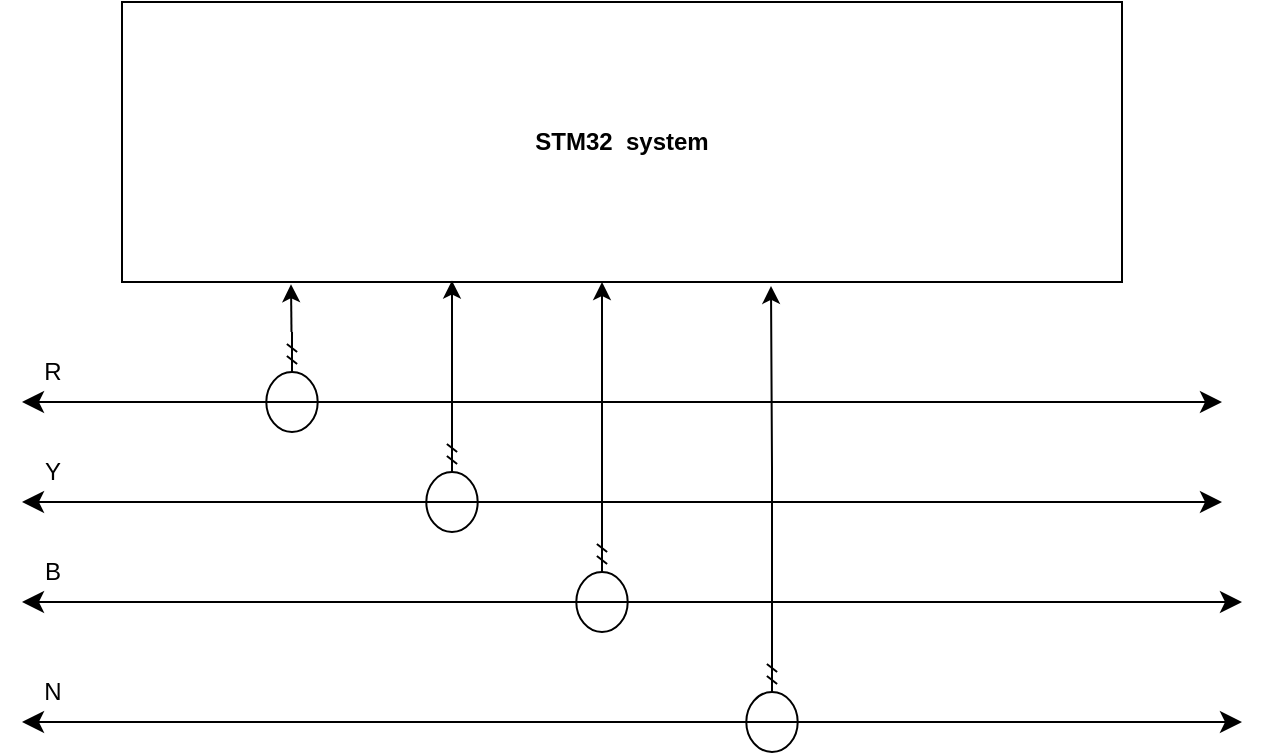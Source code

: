 <mxfile version="20.8.16" type="device"><diagram name="Page-1" id="r_96WsfXEmJ7DgNZo_q1"><mxGraphModel dx="694" dy="548" grid="1" gridSize="10" guides="1" tooltips="1" connect="1" arrows="1" fold="1" page="1" pageScale="1" pageWidth="850" pageHeight="1100" math="0" shadow="0"><root><mxCell id="0"/><mxCell id="1" parent="0"/><mxCell id="SMnmHHCTwKel2vANXPW8-1" value="&lt;b&gt;STM32&amp;nbsp; system&lt;/b&gt;" style="whiteSpace=wrap;html=1;" vertex="1" parent="1"><mxGeometry x="160" y="80" width="500" height="140" as="geometry"/></mxCell><mxCell id="SMnmHHCTwKel2vANXPW8-2" value="" style="pointerEvents=1;verticalLabelPosition=bottom;shadow=0;dashed=0;align=center;html=1;verticalAlign=top;shape=mxgraph.electrical.inductors.current_transformer_2;rotation=-90;" vertex="1" parent="1"><mxGeometry x="220" y="240" width="50" height="60" as="geometry"/></mxCell><mxCell id="SMnmHHCTwKel2vANXPW8-13" style="edgeStyle=orthogonalEdgeStyle;rounded=0;orthogonalLoop=1;jettySize=auto;html=1;entryX=0.33;entryY=0.995;entryDx=0;entryDy=0;entryPerimeter=0;" edge="1" parent="1" source="SMnmHHCTwKel2vANXPW8-3" target="SMnmHHCTwKel2vANXPW8-1"><mxGeometry relative="1" as="geometry"/></mxCell><mxCell id="SMnmHHCTwKel2vANXPW8-3" value="" style="pointerEvents=1;verticalLabelPosition=bottom;shadow=0;dashed=0;align=center;html=1;verticalAlign=top;shape=mxgraph.electrical.inductors.current_transformer_2;rotation=-90;" vertex="1" parent="1"><mxGeometry x="300" y="290" width="50" height="60" as="geometry"/></mxCell><mxCell id="SMnmHHCTwKel2vANXPW8-12" style="edgeStyle=orthogonalEdgeStyle;rounded=0;orthogonalLoop=1;jettySize=auto;html=1;entryX=0.48;entryY=1;entryDx=0;entryDy=0;entryPerimeter=0;" edge="1" parent="1" source="SMnmHHCTwKel2vANXPW8-4" target="SMnmHHCTwKel2vANXPW8-1"><mxGeometry relative="1" as="geometry"/></mxCell><mxCell id="SMnmHHCTwKel2vANXPW8-4" value="" style="pointerEvents=1;verticalLabelPosition=bottom;shadow=0;dashed=0;align=center;html=1;verticalAlign=top;shape=mxgraph.electrical.inductors.current_transformer_2;rotation=-90;" vertex="1" parent="1"><mxGeometry x="375" y="340" width="50" height="60" as="geometry"/></mxCell><mxCell id="SMnmHHCTwKel2vANXPW8-6" value="" style="edgeStyle=none;orthogonalLoop=1;jettySize=auto;html=1;endArrow=classic;startArrow=classic;endSize=8;startSize=8;rounded=0;" edge="1" parent="1"><mxGeometry width="100" relative="1" as="geometry"><mxPoint x="110" y="280" as="sourcePoint"/><mxPoint x="710" y="280" as="targetPoint"/><Array as="points"/></mxGeometry></mxCell><mxCell id="SMnmHHCTwKel2vANXPW8-7" value="" style="edgeStyle=none;orthogonalLoop=1;jettySize=auto;html=1;endArrow=classic;startArrow=classic;endSize=8;startSize=8;rounded=0;" edge="1" parent="1"><mxGeometry width="100" relative="1" as="geometry"><mxPoint x="110" y="330" as="sourcePoint"/><mxPoint x="710" y="330" as="targetPoint"/><Array as="points"/></mxGeometry></mxCell><mxCell id="SMnmHHCTwKel2vANXPW8-8" value="" style="edgeStyle=none;orthogonalLoop=1;jettySize=auto;html=1;endArrow=classic;startArrow=classic;endSize=8;startSize=8;rounded=0;" edge="1" parent="1"><mxGeometry width="100" relative="1" as="geometry"><mxPoint x="110" y="380" as="sourcePoint"/><mxPoint x="720" y="380" as="targetPoint"/><Array as="points"/></mxGeometry></mxCell><mxCell id="SMnmHHCTwKel2vANXPW8-9" value="" style="edgeStyle=none;orthogonalLoop=1;jettySize=auto;html=1;rounded=0;entryX=0.169;entryY=1.008;entryDx=0;entryDy=0;entryPerimeter=0;" edge="1" parent="1" source="SMnmHHCTwKel2vANXPW8-2" target="SMnmHHCTwKel2vANXPW8-1"><mxGeometry width="100" relative="1" as="geometry"><mxPoint x="100" y="240" as="sourcePoint"/><mxPoint x="200" y="240" as="targetPoint"/><Array as="points"/></mxGeometry></mxCell><mxCell id="SMnmHHCTwKel2vANXPW8-14" value="R" style="text;html=1;align=center;verticalAlign=middle;resizable=0;points=[];autosize=1;strokeColor=none;fillColor=none;" vertex="1" parent="1"><mxGeometry x="110" y="250" width="30" height="30" as="geometry"/></mxCell><mxCell id="SMnmHHCTwKel2vANXPW8-15" value="Y" style="text;html=1;align=center;verticalAlign=middle;resizable=0;points=[];autosize=1;strokeColor=none;fillColor=none;" vertex="1" parent="1"><mxGeometry x="110" y="300" width="30" height="30" as="geometry"/></mxCell><mxCell id="SMnmHHCTwKel2vANXPW8-16" value="B" style="text;html=1;align=center;verticalAlign=middle;resizable=0;points=[];autosize=1;strokeColor=none;fillColor=none;" vertex="1" parent="1"><mxGeometry x="110" y="350" width="30" height="30" as="geometry"/></mxCell><mxCell id="SMnmHHCTwKel2vANXPW8-18" style="edgeStyle=orthogonalEdgeStyle;rounded=0;orthogonalLoop=1;jettySize=auto;html=1;entryX=0.649;entryY=1.014;entryDx=0;entryDy=0;entryPerimeter=0;" edge="1" parent="1" source="SMnmHHCTwKel2vANXPW8-17" target="SMnmHHCTwKel2vANXPW8-1"><mxGeometry relative="1" as="geometry"/></mxCell><mxCell id="SMnmHHCTwKel2vANXPW8-17" value="" style="pointerEvents=1;verticalLabelPosition=bottom;shadow=0;dashed=0;align=center;html=1;verticalAlign=top;shape=mxgraph.electrical.inductors.current_transformer_2;rotation=-90;" vertex="1" parent="1"><mxGeometry x="460" y="400" width="50" height="60" as="geometry"/></mxCell><mxCell id="SMnmHHCTwKel2vANXPW8-19" value="" style="edgeStyle=none;orthogonalLoop=1;jettySize=auto;html=1;endArrow=classic;startArrow=classic;endSize=8;startSize=8;rounded=0;" edge="1" parent="1"><mxGeometry width="100" relative="1" as="geometry"><mxPoint x="110" y="440" as="sourcePoint"/><mxPoint x="720" y="440" as="targetPoint"/><Array as="points"/></mxGeometry></mxCell><mxCell id="SMnmHHCTwKel2vANXPW8-20" value="N" style="text;html=1;align=center;verticalAlign=middle;resizable=0;points=[];autosize=1;strokeColor=none;fillColor=none;" vertex="1" parent="1"><mxGeometry x="110" y="410" width="30" height="30" as="geometry"/></mxCell></root></mxGraphModel></diagram></mxfile>